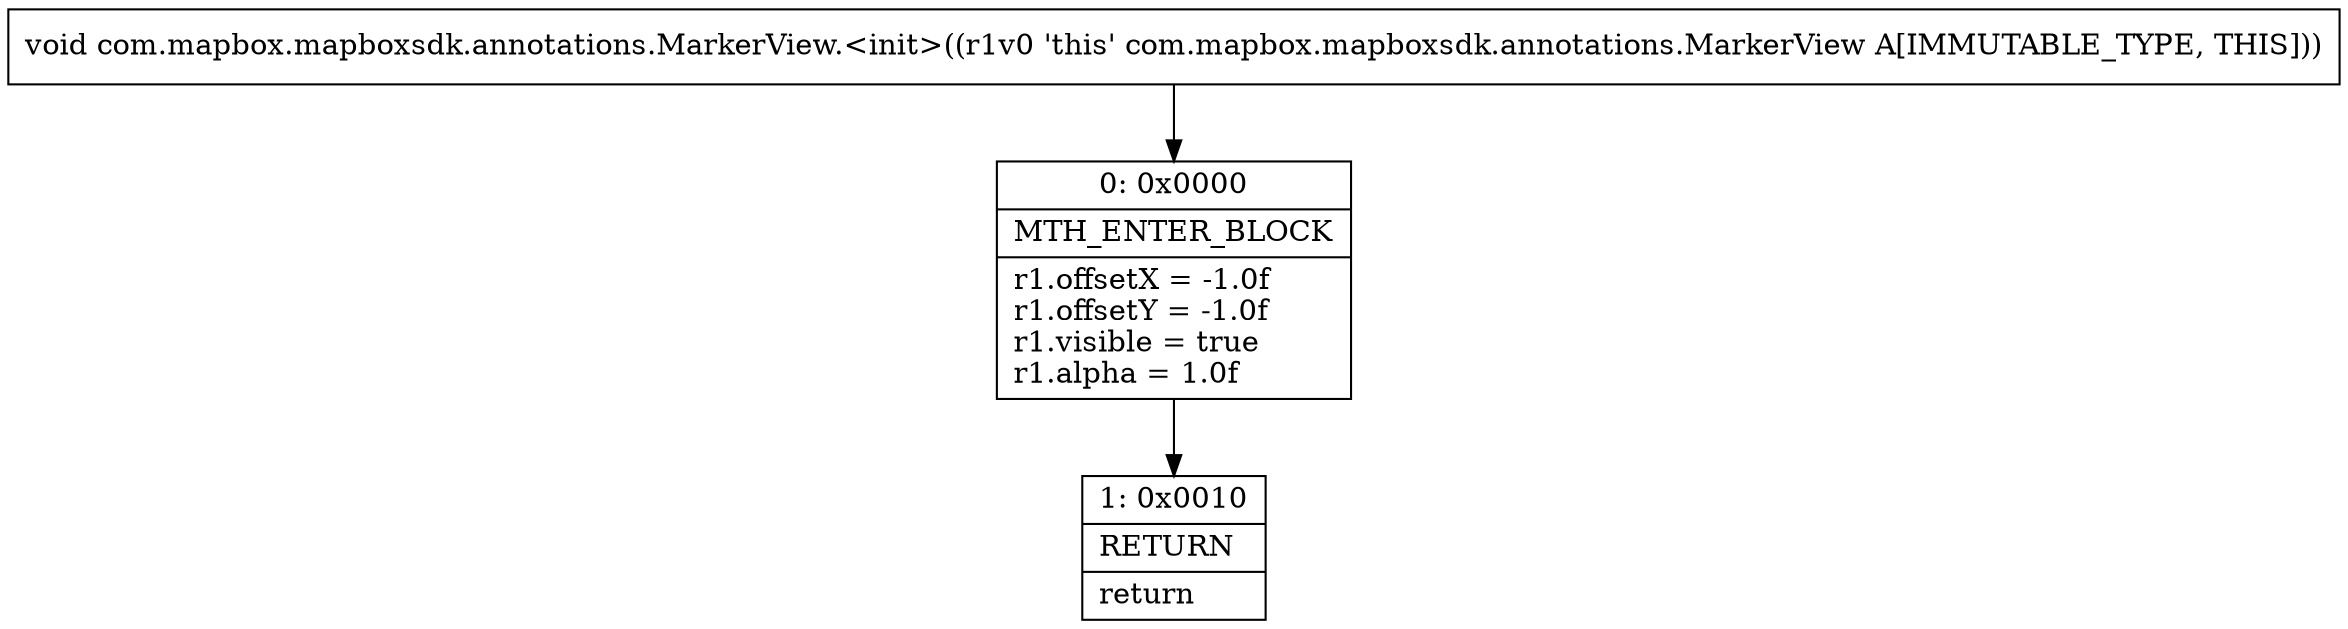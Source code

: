 digraph "CFG forcom.mapbox.mapboxsdk.annotations.MarkerView.\<init\>()V" {
Node_0 [shape=record,label="{0\:\ 0x0000|MTH_ENTER_BLOCK\l|r1.offsetX = \-1.0f\lr1.offsetY = \-1.0f\lr1.visible = true\lr1.alpha = 1.0f\l}"];
Node_1 [shape=record,label="{1\:\ 0x0010|RETURN\l|return\l}"];
MethodNode[shape=record,label="{void com.mapbox.mapboxsdk.annotations.MarkerView.\<init\>((r1v0 'this' com.mapbox.mapboxsdk.annotations.MarkerView A[IMMUTABLE_TYPE, THIS])) }"];
MethodNode -> Node_0;
Node_0 -> Node_1;
}


